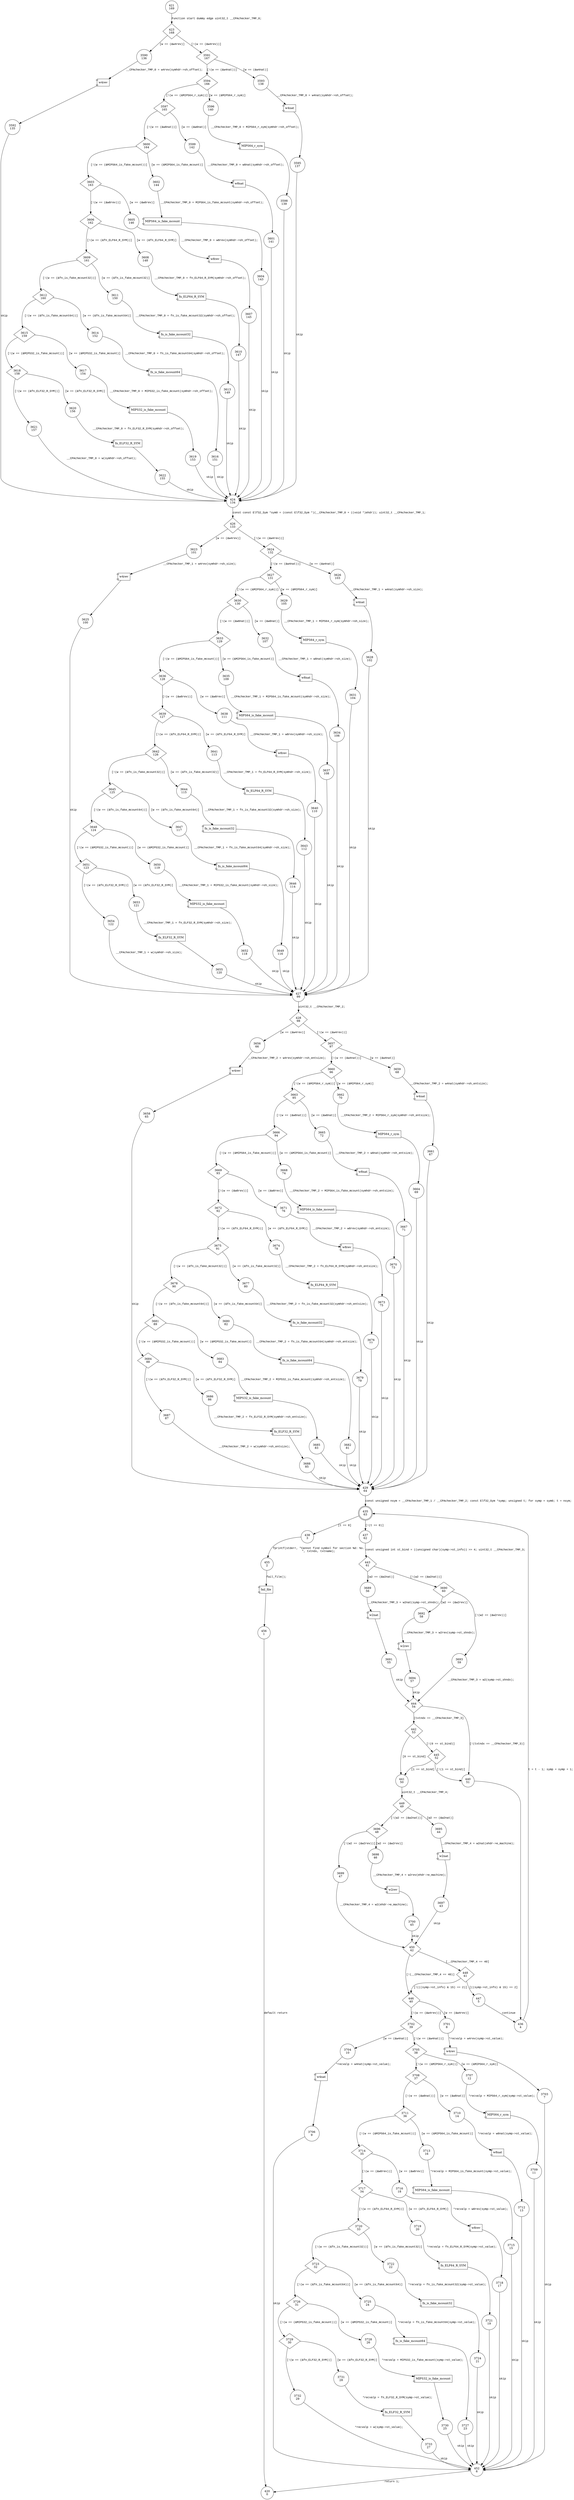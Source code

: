 digraph find32_secsym_ndx {
421 [shape="circle" label="421\n169"]
423 [shape="diamond" label="423\n168"]
3590 [shape="circle" label="3590\n136"]
3591 [shape="diamond" label="3591\n167"]
3593 [shape="circle" label="3593\n138"]
3594 [shape="diamond" label="3594\n166"]
3596 [shape="circle" label="3596\n140"]
3597 [shape="diamond" label="3597\n165"]
3599 [shape="circle" label="3599\n142"]
3600 [shape="diamond" label="3600\n164"]
3602 [shape="circle" label="3602\n144"]
3603 [shape="diamond" label="3603\n163"]
3605 [shape="circle" label="3605\n146"]
3606 [shape="diamond" label="3606\n162"]
3608 [shape="circle" label="3608\n148"]
3609 [shape="diamond" label="3609\n161"]
3611 [shape="circle" label="3611\n150"]
3612 [shape="diamond" label="3612\n160"]
3614 [shape="circle" label="3614\n152"]
3615 [shape="diamond" label="3615\n159"]
3617 [shape="circle" label="3617\n154"]
3618 [shape="diamond" label="3618\n158"]
3620 [shape="circle" label="3620\n156"]
3621 [shape="circle" label="3621\n157"]
424 [shape="circle" label="424\n134"]
426 [shape="diamond" label="426\n133"]
3623 [shape="circle" label="3623\n101"]
3624 [shape="diamond" label="3624\n132"]
3626 [shape="circle" label="3626\n103"]
3627 [shape="diamond" label="3627\n131"]
3629 [shape="circle" label="3629\n105"]
3630 [shape="diamond" label="3630\n130"]
3632 [shape="circle" label="3632\n107"]
3633 [shape="diamond" label="3633\n129"]
3635 [shape="circle" label="3635\n109"]
3636 [shape="diamond" label="3636\n128"]
3638 [shape="circle" label="3638\n111"]
3639 [shape="diamond" label="3639\n127"]
3641 [shape="circle" label="3641\n113"]
3642 [shape="diamond" label="3642\n126"]
3644 [shape="circle" label="3644\n115"]
3645 [shape="diamond" label="3645\n125"]
3647 [shape="circle" label="3647\n117"]
3648 [shape="diamond" label="3648\n124"]
3650 [shape="circle" label="3650\n119"]
3651 [shape="diamond" label="3651\n123"]
3653 [shape="circle" label="3653\n121"]
3654 [shape="circle" label="3654\n122"]
427 [shape="circle" label="427\n99"]
428 [shape="diamond" label="428\n98"]
3656 [shape="circle" label="3656\n66"]
3657 [shape="diamond" label="3657\n97"]
3659 [shape="circle" label="3659\n68"]
3660 [shape="diamond" label="3660\n96"]
3662 [shape="circle" label="3662\n70"]
3663 [shape="diamond" label="3663\n95"]
3665 [shape="circle" label="3665\n72"]
3666 [shape="diamond" label="3666\n94"]
3668 [shape="circle" label="3668\n74"]
3669 [shape="diamond" label="3669\n93"]
3671 [shape="circle" label="3671\n76"]
3672 [shape="diamond" label="3672\n92"]
3674 [shape="circle" label="3674\n78"]
3675 [shape="diamond" label="3675\n91"]
3677 [shape="circle" label="3677\n80"]
3678 [shape="diamond" label="3678\n90"]
3680 [shape="circle" label="3680\n82"]
3681 [shape="diamond" label="3681\n89"]
3683 [shape="circle" label="3683\n84"]
3684 [shape="diamond" label="3684\n88"]
3686 [shape="circle" label="3686\n86"]
3687 [shape="circle" label="3687\n87"]
429 [shape="circle" label="429\n64"]
435 [shape="doublecircle" label="435\n63"]
438 [shape="circle" label="438\n3"]
437 [shape="circle" label="437\n62"]
443 [shape="diamond" label="443\n61"]
3689 [shape="circle" label="3689\n56"]
3690 [shape="diamond" label="3690\n60"]
3692 [shape="circle" label="3692\n58"]
3693 [shape="circle" label="3693\n59"]
444 [shape="diamond" label="444\n54"]
442 [shape="diamond" label="442\n53"]
440 [shape="circle" label="440\n51"]
436 [shape="circle" label="436\n4"]
441 [shape="circle" label="441\n50"]
445 [shape="diamond" label="445\n52"]
449 [shape="diamond" label="449\n49"]
3695 [shape="circle" label="3695\n44"]
3696 [shape="diamond" label="3696\n48"]
3698 [shape="circle" label="3698\n46"]
3699 [shape="circle" label="3699\n47"]
450 [shape="diamond" label="450\n42"]
448 [shape="diamond" label="448\n41"]
446 [shape="diamond" label="446\n40"]
3701 [shape="circle" label="3701\n8"]
3702 [shape="diamond" label="3702\n39"]
3704 [shape="circle" label="3704\n10"]
3705 [shape="diamond" label="3705\n38"]
3707 [shape="circle" label="3707\n12"]
3708 [shape="diamond" label="3708\n37"]
3710 [shape="circle" label="3710\n14"]
3711 [shape="diamond" label="3711\n36"]
3713 [shape="circle" label="3713\n16"]
3714 [shape="diamond" label="3714\n35"]
3716 [shape="circle" label="3716\n18"]
3717 [shape="diamond" label="3717\n34"]
3719 [shape="circle" label="3719\n20"]
3720 [shape="diamond" label="3720\n33"]
3722 [shape="circle" label="3722\n22"]
3723 [shape="diamond" label="3723\n32"]
3725 [shape="circle" label="3725\n24"]
3726 [shape="diamond" label="3726\n31"]
3728 [shape="circle" label="3728\n26"]
3729 [shape="diamond" label="3729\n30"]
3731 [shape="circle" label="3731\n28"]
3732 [shape="circle" label="3732\n29"]
452 [shape="circle" label="452\n6"]
420 [shape="circle" label="420\n0"]
3733 [shape="circle" label="3733\n27"]
3730 [shape="circle" label="3730\n25"]
3727 [shape="circle" label="3727\n23"]
3724 [shape="circle" label="3724\n21"]
3721 [shape="circle" label="3721\n19"]
3718 [shape="circle" label="3718\n17"]
3715 [shape="circle" label="3715\n15"]
3712 [shape="circle" label="3712\n13"]
3709 [shape="circle" label="3709\n11"]
3706 [shape="circle" label="3706\n9"]
3703 [shape="circle" label="3703\n7"]
447 [shape="circle" label="447\n5"]
3700 [shape="circle" label="3700\n45"]
3697 [shape="circle" label="3697\n43"]
3694 [shape="circle" label="3694\n57"]
3691 [shape="circle" label="3691\n55"]
455 [shape="circle" label="455\n2"]
456 [shape="circle" label="456\n1"]
3688 [shape="circle" label="3688\n85"]
3685 [shape="circle" label="3685\n83"]
3682 [shape="circle" label="3682\n81"]
3679 [shape="circle" label="3679\n79"]
3676 [shape="circle" label="3676\n77"]
3673 [shape="circle" label="3673\n75"]
3670 [shape="circle" label="3670\n73"]
3667 [shape="circle" label="3667\n71"]
3664 [shape="circle" label="3664\n69"]
3661 [shape="circle" label="3661\n67"]
3658 [shape="circle" label="3658\n65"]
3655 [shape="circle" label="3655\n120"]
3652 [shape="circle" label="3652\n118"]
3649 [shape="circle" label="3649\n116"]
3646 [shape="circle" label="3646\n114"]
3643 [shape="circle" label="3643\n112"]
3640 [shape="circle" label="3640\n110"]
3637 [shape="circle" label="3637\n108"]
3634 [shape="circle" label="3634\n106"]
3631 [shape="circle" label="3631\n104"]
3628 [shape="circle" label="3628\n102"]
3625 [shape="circle" label="3625\n100"]
3622 [shape="circle" label="3622\n155"]
3619 [shape="circle" label="3619\n153"]
3616 [shape="circle" label="3616\n151"]
3613 [shape="circle" label="3613\n149"]
3610 [shape="circle" label="3610\n147"]
3607 [shape="circle" label="3607\n145"]
3604 [shape="circle" label="3604\n143"]
3601 [shape="circle" label="3601\n141"]
3598 [shape="circle" label="3598\n139"]
3595 [shape="circle" label="3595\n137"]
3592 [shape="circle" label="3592\n135"]
421 -> 423 [label="Function start dummy edge uint32_t __CPAchecker_TMP_0;" fontname="Courier New"]
423 -> 3590 [label="[w == (&w4rev)]" fontname="Courier New"]
423 -> 3591 [label="[!(w == (&w4rev))]" fontname="Courier New"]
3591 -> 3593 [label="[w == (&w4nat)]" fontname="Courier New"]
3591 -> 3594 [label="[!(w == (&w4nat))]" fontname="Courier New"]
3594 -> 3596 [label="[w == (&MIPS64_r_sym)]" fontname="Courier New"]
3594 -> 3597 [label="[!(w == (&MIPS64_r_sym))]" fontname="Courier New"]
3597 -> 3599 [label="[w == (&w8nat)]" fontname="Courier New"]
3597 -> 3600 [label="[!(w == (&w8nat))]" fontname="Courier New"]
3600 -> 3602 [label="[w == (&MIPS64_is_fake_mcount)]" fontname="Courier New"]
3600 -> 3603 [label="[!(w == (&MIPS64_is_fake_mcount))]" fontname="Courier New"]
3603 -> 3605 [label="[w == (&w8rev)]" fontname="Courier New"]
3603 -> 3606 [label="[!(w == (&w8rev))]" fontname="Courier New"]
3606 -> 3608 [label="[w == (&fn_ELF64_R_SYM)]" fontname="Courier New"]
3606 -> 3609 [label="[!(w == (&fn_ELF64_R_SYM))]" fontname="Courier New"]
3609 -> 3611 [label="[w == (&fn_is_fake_mcount32)]" fontname="Courier New"]
3609 -> 3612 [label="[!(w == (&fn_is_fake_mcount32))]" fontname="Courier New"]
3612 -> 3614 [label="[w == (&fn_is_fake_mcount64)]" fontname="Courier New"]
3612 -> 3615 [label="[!(w == (&fn_is_fake_mcount64))]" fontname="Courier New"]
3615 -> 3617 [label="[w == (&MIPS32_is_fake_mcount)]" fontname="Courier New"]
3615 -> 3618 [label="[!(w == (&MIPS32_is_fake_mcount))]" fontname="Courier New"]
3618 -> 3620 [label="[w == (&fn_ELF32_R_SYM)]" fontname="Courier New"]
3618 -> 3621 [label="[!(w == (&fn_ELF32_R_SYM))]" fontname="Courier New"]
424 -> 426 [label="const const Elf32_Sym *sym0 = (const Elf32_Sym *)(__CPAchecker_TMP_0 + ((void *)ehdr)); uint32_t __CPAchecker_TMP_1;" fontname="Courier New"]
426 -> 3623 [label="[w == (&w4rev)]" fontname="Courier New"]
426 -> 3624 [label="[!(w == (&w4rev))]" fontname="Courier New"]
3624 -> 3626 [label="[w == (&w4nat)]" fontname="Courier New"]
3624 -> 3627 [label="[!(w == (&w4nat))]" fontname="Courier New"]
3627 -> 3629 [label="[w == (&MIPS64_r_sym)]" fontname="Courier New"]
3627 -> 3630 [label="[!(w == (&MIPS64_r_sym))]" fontname="Courier New"]
3630 -> 3632 [label="[w == (&w8nat)]" fontname="Courier New"]
3630 -> 3633 [label="[!(w == (&w8nat))]" fontname="Courier New"]
3633 -> 3635 [label="[w == (&MIPS64_is_fake_mcount)]" fontname="Courier New"]
3633 -> 3636 [label="[!(w == (&MIPS64_is_fake_mcount))]" fontname="Courier New"]
3636 -> 3638 [label="[w == (&w8rev)]" fontname="Courier New"]
3636 -> 3639 [label="[!(w == (&w8rev))]" fontname="Courier New"]
3639 -> 3641 [label="[w == (&fn_ELF64_R_SYM)]" fontname="Courier New"]
3639 -> 3642 [label="[!(w == (&fn_ELF64_R_SYM))]" fontname="Courier New"]
3642 -> 3644 [label="[w == (&fn_is_fake_mcount32)]" fontname="Courier New"]
3642 -> 3645 [label="[!(w == (&fn_is_fake_mcount32))]" fontname="Courier New"]
3645 -> 3647 [label="[w == (&fn_is_fake_mcount64)]" fontname="Courier New"]
3645 -> 3648 [label="[!(w == (&fn_is_fake_mcount64))]" fontname="Courier New"]
3648 -> 3650 [label="[w == (&MIPS32_is_fake_mcount)]" fontname="Courier New"]
3648 -> 3651 [label="[!(w == (&MIPS32_is_fake_mcount))]" fontname="Courier New"]
3651 -> 3653 [label="[w == (&fn_ELF32_R_SYM)]" fontname="Courier New"]
3651 -> 3654 [label="[!(w == (&fn_ELF32_R_SYM))]" fontname="Courier New"]
427 -> 428 [label="uint32_t __CPAchecker_TMP_2;" fontname="Courier New"]
428 -> 3656 [label="[w == (&w4rev)]" fontname="Courier New"]
428 -> 3657 [label="[!(w == (&w4rev))]" fontname="Courier New"]
3657 -> 3659 [label="[w == (&w4nat)]" fontname="Courier New"]
3657 -> 3660 [label="[!(w == (&w4nat))]" fontname="Courier New"]
3660 -> 3662 [label="[w == (&MIPS64_r_sym)]" fontname="Courier New"]
3660 -> 3663 [label="[!(w == (&MIPS64_r_sym))]" fontname="Courier New"]
3663 -> 3665 [label="[w == (&w8nat)]" fontname="Courier New"]
3663 -> 3666 [label="[!(w == (&w8nat))]" fontname="Courier New"]
3666 -> 3668 [label="[w == (&MIPS64_is_fake_mcount)]" fontname="Courier New"]
3666 -> 3669 [label="[!(w == (&MIPS64_is_fake_mcount))]" fontname="Courier New"]
3669 -> 3671 [label="[w == (&w8rev)]" fontname="Courier New"]
3669 -> 3672 [label="[!(w == (&w8rev))]" fontname="Courier New"]
3672 -> 3674 [label="[w == (&fn_ELF64_R_SYM)]" fontname="Courier New"]
3672 -> 3675 [label="[!(w == (&fn_ELF64_R_SYM))]" fontname="Courier New"]
3675 -> 3677 [label="[w == (&fn_is_fake_mcount32)]" fontname="Courier New"]
3675 -> 3678 [label="[!(w == (&fn_is_fake_mcount32))]" fontname="Courier New"]
3678 -> 3680 [label="[w == (&fn_is_fake_mcount64)]" fontname="Courier New"]
3678 -> 3681 [label="[!(w == (&fn_is_fake_mcount64))]" fontname="Courier New"]
3681 -> 3683 [label="[w == (&MIPS32_is_fake_mcount)]" fontname="Courier New"]
3681 -> 3684 [label="[!(w == (&MIPS32_is_fake_mcount))]" fontname="Courier New"]
3684 -> 3686 [label="[w == (&fn_ELF32_R_SYM)]" fontname="Courier New"]
3684 -> 3687 [label="[!(w == (&fn_ELF32_R_SYM))]" fontname="Courier New"]
429 -> 435 [label="const unsigned nsym = __CPAchecker_TMP_1 / __CPAchecker_TMP_2; const Elf32_Sym *symp; unsigned t; for symp = sym0; t = nsym;" fontname="Courier New"]
435 -> 438 [label="[t == 0]" fontname="Courier New"]
435 -> 437 [label="[!(t == 0)]" fontname="Courier New"]
443 -> 3689 [label="[w2 == (&w2nat)]" fontname="Courier New"]
443 -> 3690 [label="[!(w2 == (&w2nat))]" fontname="Courier New"]
3690 -> 3692 [label="[w2 == (&w2rev)]" fontname="Courier New"]
3690 -> 3693 [label="[!(w2 == (&w2rev))]" fontname="Courier New"]
444 -> 442 [label="[txtndx == __CPAchecker_TMP_3]" fontname="Courier New"]
444 -> 440 [label="[!(txtndx == __CPAchecker_TMP_3)]" fontname="Courier New"]
440 -> 436 [label="" fontname="Courier New"]
436 -> 435 [label="t = t - 1; symp = symp + 1;" fontname="Courier New"]
442 -> 441 [label="[0 == st_bind]" fontname="Courier New"]
442 -> 445 [label="[!(0 == st_bind)]" fontname="Courier New"]
445 -> 441 [label="[1 == st_bind]" fontname="Courier New"]
445 -> 440 [label="[!(1 == st_bind)]" fontname="Courier New"]
441 -> 449 [label="uint32_t __CPAchecker_TMP_4;" fontname="Courier New"]
449 -> 3695 [label="[w2 == (&w2nat)]" fontname="Courier New"]
449 -> 3696 [label="[!(w2 == (&w2nat))]" fontname="Courier New"]
3696 -> 3698 [label="[w2 == (&w2rev)]" fontname="Courier New"]
3696 -> 3699 [label="[!(w2 == (&w2rev))]" fontname="Courier New"]
450 -> 448 [label="[__CPAchecker_TMP_4 == 40]" fontname="Courier New"]
450 -> 446 [label="[!(__CPAchecker_TMP_4 == 40)]" fontname="Courier New"]
446 -> 3701 [label="[w == (&w4rev)]" fontname="Courier New"]
446 -> 3702 [label="[!(w == (&w4rev))]" fontname="Courier New"]
3702 -> 3704 [label="[w == (&w4nat)]" fontname="Courier New"]
3702 -> 3705 [label="[!(w == (&w4nat))]" fontname="Courier New"]
3705 -> 3707 [label="[w == (&MIPS64_r_sym)]" fontname="Courier New"]
3705 -> 3708 [label="[!(w == (&MIPS64_r_sym))]" fontname="Courier New"]
3708 -> 3710 [label="[w == (&w8nat)]" fontname="Courier New"]
3708 -> 3711 [label="[!(w == (&w8nat))]" fontname="Courier New"]
3711 -> 3713 [label="[w == (&MIPS64_is_fake_mcount)]" fontname="Courier New"]
3711 -> 3714 [label="[!(w == (&MIPS64_is_fake_mcount))]" fontname="Courier New"]
3714 -> 3716 [label="[w == (&w8rev)]" fontname="Courier New"]
3714 -> 3717 [label="[!(w == (&w8rev))]" fontname="Courier New"]
3717 -> 3719 [label="[w == (&fn_ELF64_R_SYM)]" fontname="Courier New"]
3717 -> 3720 [label="[!(w == (&fn_ELF64_R_SYM))]" fontname="Courier New"]
3720 -> 3722 [label="[w == (&fn_is_fake_mcount32)]" fontname="Courier New"]
3720 -> 3723 [label="[!(w == (&fn_is_fake_mcount32))]" fontname="Courier New"]
3723 -> 3725 [label="[w == (&fn_is_fake_mcount64)]" fontname="Courier New"]
3723 -> 3726 [label="[!(w == (&fn_is_fake_mcount64))]" fontname="Courier New"]
3726 -> 3728 [label="[w == (&MIPS32_is_fake_mcount)]" fontname="Courier New"]
3726 -> 3729 [label="[!(w == (&MIPS32_is_fake_mcount))]" fontname="Courier New"]
3729 -> 3731 [label="[w == (&fn_ELF32_R_SYM)]" fontname="Courier New"]
3729 -> 3732 [label="[!(w == (&fn_ELF32_R_SYM))]" fontname="Courier New"]
452 -> 420 [label="return 1;" fontname="Courier New"]
100838 [shape="component" label="fn_ELF32_R_SYM"]
3731 -> 100838 [label="*recvalp = fn_ELF32_R_SYM(symp->st_value);" fontname="Courier New"]
100838 -> 3733 [label="" fontname="Courier New"]
100839 [shape="component" label="MIPS32_is_fake_mcount"]
3728 -> 100839 [label="*recvalp = MIPS32_is_fake_mcount(symp->st_value);" fontname="Courier New"]
100839 -> 3730 [label="" fontname="Courier New"]
100840 [shape="component" label="fn_is_fake_mcount64"]
3725 -> 100840 [label="*recvalp = fn_is_fake_mcount64(symp->st_value);" fontname="Courier New"]
100840 -> 3727 [label="" fontname="Courier New"]
100841 [shape="component" label="fn_is_fake_mcount32"]
3722 -> 100841 [label="*recvalp = fn_is_fake_mcount32(symp->st_value);" fontname="Courier New"]
100841 -> 3724 [label="" fontname="Courier New"]
100842 [shape="component" label="fn_ELF64_R_SYM"]
3719 -> 100842 [label="*recvalp = fn_ELF64_R_SYM(symp->st_value);" fontname="Courier New"]
100842 -> 3721 [label="" fontname="Courier New"]
100843 [shape="component" label="w8rev"]
3716 -> 100843 [label="*recvalp = w8rev(symp->st_value);" fontname="Courier New"]
100843 -> 3718 [label="" fontname="Courier New"]
100844 [shape="component" label="MIPS64_is_fake_mcount"]
3713 -> 100844 [label="*recvalp = MIPS64_is_fake_mcount(symp->st_value);" fontname="Courier New"]
100844 -> 3715 [label="" fontname="Courier New"]
100845 [shape="component" label="w8nat"]
3710 -> 100845 [label="*recvalp = w8nat(symp->st_value);" fontname="Courier New"]
100845 -> 3712 [label="" fontname="Courier New"]
100846 [shape="component" label="MIPS64_r_sym"]
3707 -> 100846 [label="*recvalp = MIPS64_r_sym(symp->st_value);" fontname="Courier New"]
100846 -> 3709 [label="" fontname="Courier New"]
100847 [shape="component" label="w4nat"]
3704 -> 100847 [label="*recvalp = w4nat(symp->st_value);" fontname="Courier New"]
100847 -> 3706 [label="" fontname="Courier New"]
100848 [shape="component" label="w4rev"]
3701 -> 100848 [label="*recvalp = w4rev(symp->st_value);" fontname="Courier New"]
100848 -> 3703 [label="" fontname="Courier New"]
448 -> 447 [label="[((symp->st_info) & 15) == 2]" fontname="Courier New"]
448 -> 446 [label="[!(((symp->st_info) & 15) == 2)]" fontname="Courier New"]
100849 [shape="component" label="w2rev"]
3698 -> 100849 [label="__CPAchecker_TMP_4 = w2rev(ehdr->e_machine);" fontname="Courier New"]
100849 -> 3700 [label="" fontname="Courier New"]
100850 [shape="component" label="w2nat"]
3695 -> 100850 [label="__CPAchecker_TMP_4 = w2nat(ehdr->e_machine);" fontname="Courier New"]
100850 -> 3697 [label="" fontname="Courier New"]
100851 [shape="component" label="w2rev"]
3692 -> 100851 [label="__CPAchecker_TMP_3 = w2rev(symp->st_shndx);" fontname="Courier New"]
100851 -> 3694 [label="" fontname="Courier New"]
100852 [shape="component" label="w2nat"]
3689 -> 100852 [label="__CPAchecker_TMP_3 = w2nat(symp->st_shndx);" fontname="Courier New"]
100852 -> 3691 [label="" fontname="Courier New"]
438 -> 455 [label="fprintf(stderr, \"Cannot find symbol for section %d: %s.\n\", txtndx, txtname);" fontname="Courier New"]
100853 [shape="component" label="fail_file"]
455 -> 100853 [label="fail_file();" fontname="Courier New"]
100853 -> 456 [label="" fontname="Courier New"]
100854 [shape="component" label="fn_ELF32_R_SYM"]
3686 -> 100854 [label="__CPAchecker_TMP_2 = fn_ELF32_R_SYM(symhdr->sh_entsize);" fontname="Courier New"]
100854 -> 3688 [label="" fontname="Courier New"]
100855 [shape="component" label="MIPS32_is_fake_mcount"]
3683 -> 100855 [label="__CPAchecker_TMP_2 = MIPS32_is_fake_mcount(symhdr->sh_entsize);" fontname="Courier New"]
100855 -> 3685 [label="" fontname="Courier New"]
100856 [shape="component" label="fn_is_fake_mcount64"]
3680 -> 100856 [label="__CPAchecker_TMP_2 = fn_is_fake_mcount64(symhdr->sh_entsize);" fontname="Courier New"]
100856 -> 3682 [label="" fontname="Courier New"]
100857 [shape="component" label="fn_is_fake_mcount32"]
3677 -> 100857 [label="__CPAchecker_TMP_2 = fn_is_fake_mcount32(symhdr->sh_entsize);" fontname="Courier New"]
100857 -> 3679 [label="" fontname="Courier New"]
100858 [shape="component" label="fn_ELF64_R_SYM"]
3674 -> 100858 [label="__CPAchecker_TMP_2 = fn_ELF64_R_SYM(symhdr->sh_entsize);" fontname="Courier New"]
100858 -> 3676 [label="" fontname="Courier New"]
100859 [shape="component" label="w8rev"]
3671 -> 100859 [label="__CPAchecker_TMP_2 = w8rev(symhdr->sh_entsize);" fontname="Courier New"]
100859 -> 3673 [label="" fontname="Courier New"]
100860 [shape="component" label="MIPS64_is_fake_mcount"]
3668 -> 100860 [label="__CPAchecker_TMP_2 = MIPS64_is_fake_mcount(symhdr->sh_entsize);" fontname="Courier New"]
100860 -> 3670 [label="" fontname="Courier New"]
100861 [shape="component" label="w8nat"]
3665 -> 100861 [label="__CPAchecker_TMP_2 = w8nat(symhdr->sh_entsize);" fontname="Courier New"]
100861 -> 3667 [label="" fontname="Courier New"]
100862 [shape="component" label="MIPS64_r_sym"]
3662 -> 100862 [label="__CPAchecker_TMP_2 = MIPS64_r_sym(symhdr->sh_entsize);" fontname="Courier New"]
100862 -> 3664 [label="" fontname="Courier New"]
100863 [shape="component" label="w4nat"]
3659 -> 100863 [label="__CPAchecker_TMP_2 = w4nat(symhdr->sh_entsize);" fontname="Courier New"]
100863 -> 3661 [label="" fontname="Courier New"]
100864 [shape="component" label="w4rev"]
3656 -> 100864 [label="__CPAchecker_TMP_2 = w4rev(symhdr->sh_entsize);" fontname="Courier New"]
100864 -> 3658 [label="" fontname="Courier New"]
100865 [shape="component" label="fn_ELF32_R_SYM"]
3653 -> 100865 [label="__CPAchecker_TMP_1 = fn_ELF32_R_SYM(symhdr->sh_size);" fontname="Courier New"]
100865 -> 3655 [label="" fontname="Courier New"]
100866 [shape="component" label="MIPS32_is_fake_mcount"]
3650 -> 100866 [label="__CPAchecker_TMP_1 = MIPS32_is_fake_mcount(symhdr->sh_size);" fontname="Courier New"]
100866 -> 3652 [label="" fontname="Courier New"]
100867 [shape="component" label="fn_is_fake_mcount64"]
3647 -> 100867 [label="__CPAchecker_TMP_1 = fn_is_fake_mcount64(symhdr->sh_size);" fontname="Courier New"]
100867 -> 3649 [label="" fontname="Courier New"]
100868 [shape="component" label="fn_is_fake_mcount32"]
3644 -> 100868 [label="__CPAchecker_TMP_1 = fn_is_fake_mcount32(symhdr->sh_size);" fontname="Courier New"]
100868 -> 3646 [label="" fontname="Courier New"]
100869 [shape="component" label="fn_ELF64_R_SYM"]
3641 -> 100869 [label="__CPAchecker_TMP_1 = fn_ELF64_R_SYM(symhdr->sh_size);" fontname="Courier New"]
100869 -> 3643 [label="" fontname="Courier New"]
100870 [shape="component" label="w8rev"]
3638 -> 100870 [label="__CPAchecker_TMP_1 = w8rev(symhdr->sh_size);" fontname="Courier New"]
100870 -> 3640 [label="" fontname="Courier New"]
100871 [shape="component" label="MIPS64_is_fake_mcount"]
3635 -> 100871 [label="__CPAchecker_TMP_1 = MIPS64_is_fake_mcount(symhdr->sh_size);" fontname="Courier New"]
100871 -> 3637 [label="" fontname="Courier New"]
100872 [shape="component" label="w8nat"]
3632 -> 100872 [label="__CPAchecker_TMP_1 = w8nat(symhdr->sh_size);" fontname="Courier New"]
100872 -> 3634 [label="" fontname="Courier New"]
100873 [shape="component" label="MIPS64_r_sym"]
3629 -> 100873 [label="__CPAchecker_TMP_1 = MIPS64_r_sym(symhdr->sh_size);" fontname="Courier New"]
100873 -> 3631 [label="" fontname="Courier New"]
100874 [shape="component" label="w4nat"]
3626 -> 100874 [label="__CPAchecker_TMP_1 = w4nat(symhdr->sh_size);" fontname="Courier New"]
100874 -> 3628 [label="" fontname="Courier New"]
100875 [shape="component" label="w4rev"]
3623 -> 100875 [label="__CPAchecker_TMP_1 = w4rev(symhdr->sh_size);" fontname="Courier New"]
100875 -> 3625 [label="" fontname="Courier New"]
100876 [shape="component" label="fn_ELF32_R_SYM"]
3620 -> 100876 [label="__CPAchecker_TMP_0 = fn_ELF32_R_SYM(symhdr->sh_offset);" fontname="Courier New"]
100876 -> 3622 [label="" fontname="Courier New"]
100877 [shape="component" label="MIPS32_is_fake_mcount"]
3617 -> 100877 [label="__CPAchecker_TMP_0 = MIPS32_is_fake_mcount(symhdr->sh_offset);" fontname="Courier New"]
100877 -> 3619 [label="" fontname="Courier New"]
100878 [shape="component" label="fn_is_fake_mcount64"]
3614 -> 100878 [label="__CPAchecker_TMP_0 = fn_is_fake_mcount64(symhdr->sh_offset);" fontname="Courier New"]
100878 -> 3616 [label="" fontname="Courier New"]
100879 [shape="component" label="fn_is_fake_mcount32"]
3611 -> 100879 [label="__CPAchecker_TMP_0 = fn_is_fake_mcount32(symhdr->sh_offset);" fontname="Courier New"]
100879 -> 3613 [label="" fontname="Courier New"]
100880 [shape="component" label="fn_ELF64_R_SYM"]
3608 -> 100880 [label="__CPAchecker_TMP_0 = fn_ELF64_R_SYM(symhdr->sh_offset);" fontname="Courier New"]
100880 -> 3610 [label="" fontname="Courier New"]
100881 [shape="component" label="w8rev"]
3605 -> 100881 [label="__CPAchecker_TMP_0 = w8rev(symhdr->sh_offset);" fontname="Courier New"]
100881 -> 3607 [label="" fontname="Courier New"]
100882 [shape="component" label="MIPS64_is_fake_mcount"]
3602 -> 100882 [label="__CPAchecker_TMP_0 = MIPS64_is_fake_mcount(symhdr->sh_offset);" fontname="Courier New"]
100882 -> 3604 [label="" fontname="Courier New"]
100883 [shape="component" label="w8nat"]
3599 -> 100883 [label="__CPAchecker_TMP_0 = w8nat(symhdr->sh_offset);" fontname="Courier New"]
100883 -> 3601 [label="" fontname="Courier New"]
100884 [shape="component" label="MIPS64_r_sym"]
3596 -> 100884 [label="__CPAchecker_TMP_0 = MIPS64_r_sym(symhdr->sh_offset);" fontname="Courier New"]
100884 -> 3598 [label="" fontname="Courier New"]
100885 [shape="component" label="w4nat"]
3593 -> 100885 [label="__CPAchecker_TMP_0 = w4nat(symhdr->sh_offset);" fontname="Courier New"]
100885 -> 3595 [label="" fontname="Courier New"]
100886 [shape="component" label="w4rev"]
3590 -> 100886 [label="__CPAchecker_TMP_0 = w4rev(symhdr->sh_offset);" fontname="Courier New"]
100886 -> 3592 [label="" fontname="Courier New"]
3621 -> 424 [label="__CPAchecker_TMP_0 = w(symhdr->sh_offset);" fontname="Courier New"]
3654 -> 427 [label="__CPAchecker_TMP_1 = w(symhdr->sh_size);" fontname="Courier New"]
3687 -> 429 [label="__CPAchecker_TMP_2 = w(symhdr->sh_entsize);" fontname="Courier New"]
437 -> 443 [label="const unsigned int st_bind = ((unsigned char)(symp->st_info)) >> 4; uint32_t __CPAchecker_TMP_3;" fontname="Courier New"]
3693 -> 444 [label="__CPAchecker_TMP_3 = w2(symp->st_shndx);" fontname="Courier New"]
3699 -> 450 [label="__CPAchecker_TMP_4 = w2(ehdr->e_machine);" fontname="Courier New"]
3732 -> 452 [label="*recvalp = w(symp->st_value);" fontname="Courier New"]
3733 -> 452 [label="skip" fontname="Courier New"]
3730 -> 452 [label="skip" fontname="Courier New"]
3727 -> 452 [label="skip" fontname="Courier New"]
3724 -> 452 [label="skip" fontname="Courier New"]
3721 -> 452 [label="skip" fontname="Courier New"]
3718 -> 452 [label="skip" fontname="Courier New"]
3715 -> 452 [label="skip" fontname="Courier New"]
3712 -> 452 [label="skip" fontname="Courier New"]
3709 -> 452 [label="skip" fontname="Courier New"]
3706 -> 452 [label="skip" fontname="Courier New"]
3703 -> 452 [label="skip" fontname="Courier New"]
447 -> 436 [label="continue" fontname="Courier New"]
3700 -> 450 [label="skip" fontname="Courier New"]
3697 -> 450 [label="skip" fontname="Courier New"]
3694 -> 444 [label="skip" fontname="Courier New"]
3691 -> 444 [label="skip" fontname="Courier New"]
456 -> 420 [label="default return" fontname="Courier New"]
3688 -> 429 [label="skip" fontname="Courier New"]
3685 -> 429 [label="skip" fontname="Courier New"]
3682 -> 429 [label="skip" fontname="Courier New"]
3679 -> 429 [label="skip" fontname="Courier New"]
3676 -> 429 [label="skip" fontname="Courier New"]
3673 -> 429 [label="skip" fontname="Courier New"]
3670 -> 429 [label="skip" fontname="Courier New"]
3667 -> 429 [label="skip" fontname="Courier New"]
3664 -> 429 [label="skip" fontname="Courier New"]
3661 -> 429 [label="skip" fontname="Courier New"]
3658 -> 429 [label="skip" fontname="Courier New"]
3655 -> 427 [label="skip" fontname="Courier New"]
3652 -> 427 [label="skip" fontname="Courier New"]
3649 -> 427 [label="skip" fontname="Courier New"]
3646 -> 427 [label="skip" fontname="Courier New"]
3643 -> 427 [label="skip" fontname="Courier New"]
3640 -> 427 [label="skip" fontname="Courier New"]
3637 -> 427 [label="skip" fontname="Courier New"]
3634 -> 427 [label="skip" fontname="Courier New"]
3631 -> 427 [label="skip" fontname="Courier New"]
3628 -> 427 [label="skip" fontname="Courier New"]
3625 -> 427 [label="skip" fontname="Courier New"]
3622 -> 424 [label="skip" fontname="Courier New"]
3619 -> 424 [label="skip" fontname="Courier New"]
3616 -> 424 [label="skip" fontname="Courier New"]
3613 -> 424 [label="skip" fontname="Courier New"]
3610 -> 424 [label="skip" fontname="Courier New"]
3607 -> 424 [label="skip" fontname="Courier New"]
3604 -> 424 [label="skip" fontname="Courier New"]
3601 -> 424 [label="skip" fontname="Courier New"]
3598 -> 424 [label="skip" fontname="Courier New"]
3595 -> 424 [label="skip" fontname="Courier New"]
3592 -> 424 [label="skip" fontname="Courier New"]
}